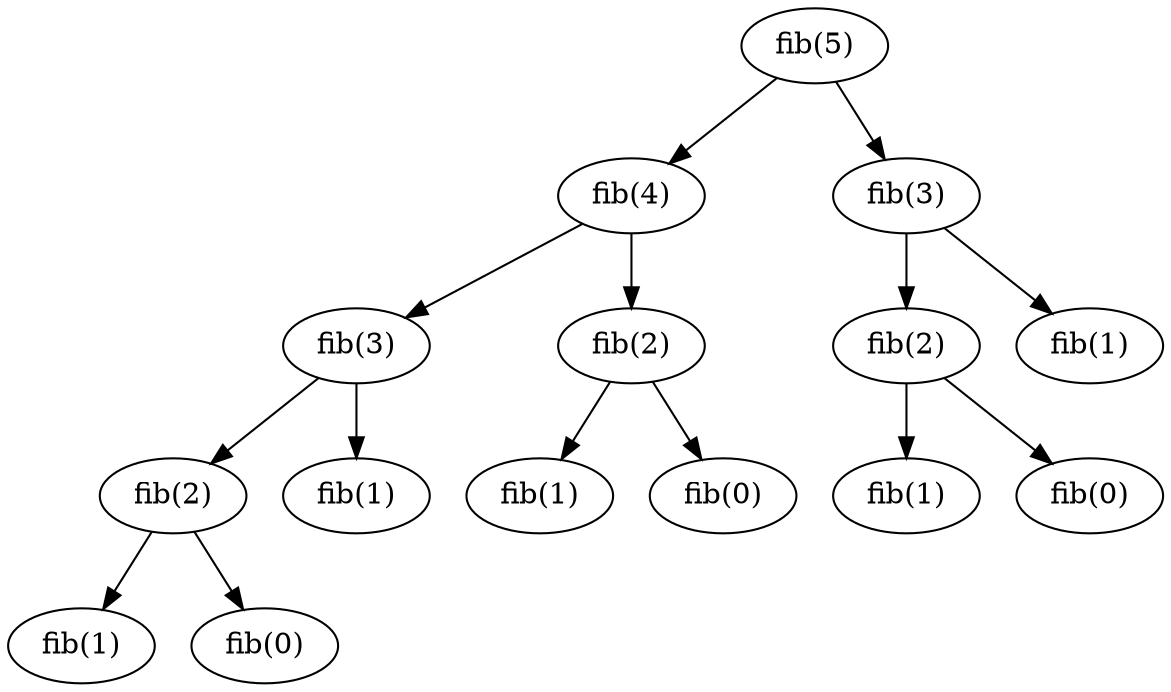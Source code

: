 digraph G {
  node0 [label="fib(5)"];
  node1 [label="fib(4)"];
  node0 -> node1;
  node2 [label="fib(3)"];
  node1 -> node2;
  node3 [label="fib(2)"];
  node2 -> node3;
  node4 [label="fib(1)"];
  node3 -> node4;
  node5 [label="fib(0)"];
  node3 -> node5;
  node6 [label="fib(1)"];
  node2 -> node6;
  node7 [label="fib(2)"];
  node1 -> node7;
  node8 [label="fib(1)"];
  node7 -> node8;
  node9 [label="fib(0)"];
  node7 -> node9;
  node10 [label="fib(3)"];
  node0 -> node10;
  node11 [label="fib(2)"];
  node10 -> node11;
  node12 [label="fib(1)"];
  node11 -> node12;
  node13 [label="fib(0)"];
  node11 -> node13;
  node14 [label="fib(1)"];
  node10 -> node14;
}
